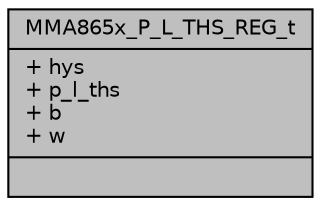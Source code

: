 digraph "MMA865x_P_L_THS_REG_t"
{
  edge [fontname="Helvetica",fontsize="10",labelfontname="Helvetica",labelfontsize="10"];
  node [fontname="Helvetica",fontsize="10",shape=record];
  Node1 [label="{MMA865x_P_L_THS_REG_t\n|+ hys\l+ p_l_ths\l+ b\l+ w\l|}",height=0.2,width=0.4,color="black", fillcolor="grey75", style="filled", fontcolor="black"];
}
